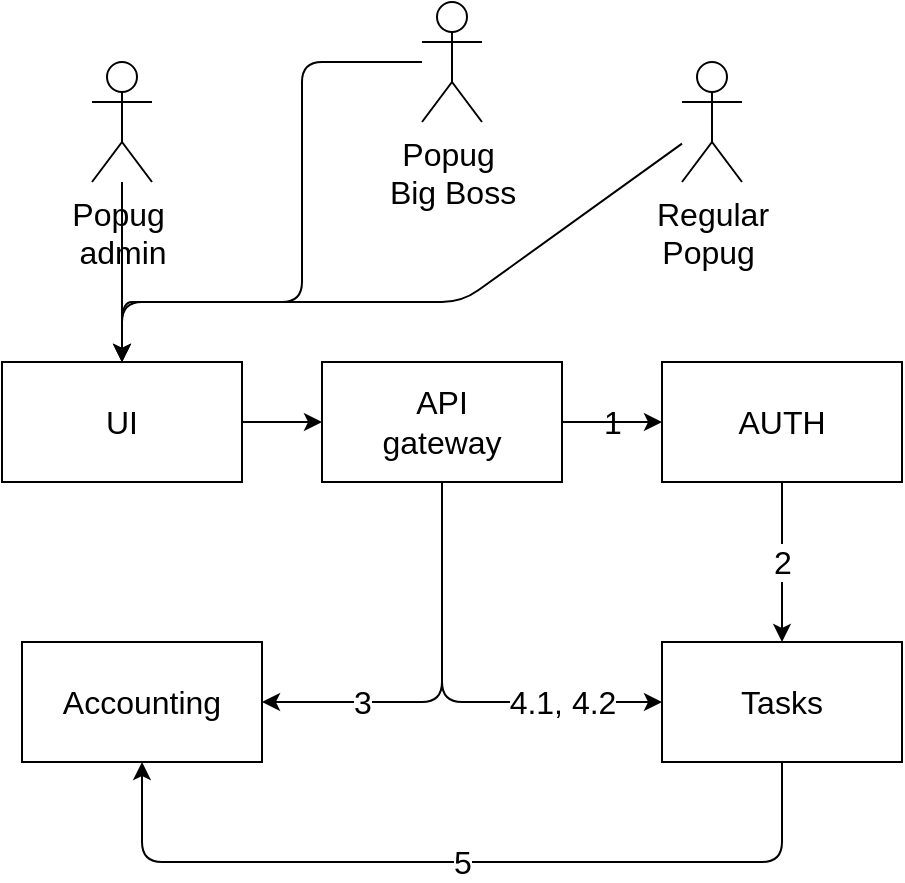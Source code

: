 <mxfile>
    <diagram id="29zq0PwUfpEK9Z0InUbg" name="Страница 1">
        <mxGraphModel dx="459" dy="886" grid="1" gridSize="10" guides="1" tooltips="1" connect="1" arrows="1" fold="1" page="1" pageScale="1" pageWidth="600" pageHeight="300" background="#FFFFFF" math="0" shadow="0">
            <root>
                <mxCell id="0"/>
                <mxCell id="1" parent="0"/>
                <mxCell id="11" style="edgeStyle=none;html=1;entryX=0;entryY=0.5;entryDx=0;entryDy=0;fontSize=16;fillColor=none;fontColor=#000000;labelBackgroundColor=none;strokeColor=#000000;" edge="1" parent="1" source="2" target="3">
                    <mxGeometry relative="1" as="geometry"/>
                </mxCell>
                <mxCell id="2" value="UI" style="rounded=0;whiteSpace=wrap;html=1;fontSize=16;fillColor=none;fontColor=#000000;labelBackgroundColor=none;strokeColor=#000000;" vertex="1" parent="1">
                    <mxGeometry y="20" width="120" height="60" as="geometry"/>
                </mxCell>
                <mxCell id="7" value="3" style="edgeStyle=none;html=1;entryX=1;entryY=0.5;entryDx=0;entryDy=0;fontSize=16;fillColor=none;fontColor=#000000;labelBackgroundColor=#FFFFFF;strokeColor=#000000;" edge="1" parent="1" source="3" target="6">
                    <mxGeometry x="0.5" relative="1" as="geometry">
                        <Array as="points">
                            <mxPoint x="220" y="190"/>
                        </Array>
                        <mxPoint as="offset"/>
                    </mxGeometry>
                </mxCell>
                <mxCell id="8" value="4.1, 4.2" style="edgeStyle=none;html=1;entryX=0;entryY=0.5;entryDx=0;entryDy=0;fontSize=16;fillColor=none;fontColor=#000000;labelBackgroundColor=#FFFFFF;strokeColor=#000000;" edge="1" parent="1" source="3" target="5">
                    <mxGeometry x="0.545" relative="1" as="geometry">
                        <Array as="points">
                            <mxPoint x="220" y="190"/>
                        </Array>
                        <mxPoint as="offset"/>
                    </mxGeometry>
                </mxCell>
                <mxCell id="10" value="1" style="edgeStyle=none;html=1;entryX=0;entryY=0.5;entryDx=0;entryDy=0;fontSize=16;fillColor=none;fontColor=#000000;labelBackgroundColor=none;strokeColor=#000000;" edge="1" parent="1" source="3" target="4">
                    <mxGeometry relative="1" as="geometry"/>
                </mxCell>
                <mxCell id="3" value="API&lt;br&gt;gateway" style="rounded=0;whiteSpace=wrap;html=1;fontSize=16;fillColor=none;fontColor=#000000;labelBackgroundColor=none;strokeColor=#000000;" vertex="1" parent="1">
                    <mxGeometry x="160" y="20" width="120" height="60" as="geometry"/>
                </mxCell>
                <mxCell id="9" value="2" style="edgeStyle=none;html=1;entryX=0.5;entryY=0;entryDx=0;entryDy=0;fontSize=16;fillColor=none;fontColor=#000000;labelBackgroundColor=#FFFFFF;strokeColor=#000000;" edge="1" parent="1" source="4" target="5">
                    <mxGeometry relative="1" as="geometry"/>
                </mxCell>
                <mxCell id="4" value="AUTH" style="rounded=0;whiteSpace=wrap;html=1;fontSize=16;fillColor=none;fontColor=#000000;strokeColor=#000000;" vertex="1" parent="1">
                    <mxGeometry x="330" y="20" width="120" height="60" as="geometry"/>
                </mxCell>
                <mxCell id="5" value="Tasks" style="rounded=0;whiteSpace=wrap;html=1;fontSize=16;fillColor=none;fontColor=#000000;strokeColor=#000000;" vertex="1" parent="1">
                    <mxGeometry x="330" y="160" width="120" height="60" as="geometry"/>
                </mxCell>
                <mxCell id="19" value="5" style="edgeStyle=none;html=1;entryX=0.5;entryY=1;entryDx=0;entryDy=0;fontSize=16;exitX=0.5;exitY=1;exitDx=0;exitDy=0;endArrow=none;endFill=0;startArrow=classic;startFill=1;labelBackgroundColor=#FFFFFF;strokeColor=#000000;fontColor=#000000;" edge="1" parent="1" source="6" target="5">
                    <mxGeometry relative="1" as="geometry">
                        <Array as="points">
                            <mxPoint x="70" y="270"/>
                            <mxPoint x="390" y="270"/>
                        </Array>
                    </mxGeometry>
                </mxCell>
                <mxCell id="6" value="Accounting" style="rounded=0;whiteSpace=wrap;html=1;fontSize=16;fillColor=none;fontColor=#000000;labelBackgroundColor=none;strokeColor=#000000;" vertex="1" parent="1">
                    <mxGeometry x="10" y="160" width="120" height="60" as="geometry"/>
                </mxCell>
                <mxCell id="18" style="edgeStyle=none;html=1;entryX=0.5;entryY=0;entryDx=0;entryDy=0;fontSize=16;strokeColor=#000000;" edge="1" parent="1" source="12" target="2">
                    <mxGeometry relative="1" as="geometry"/>
                </mxCell>
                <mxCell id="12" value="Popug&amp;nbsp;&lt;br&gt;admin" style="shape=umlActor;verticalLabelPosition=bottom;verticalAlign=top;html=1;outlineConnect=0;fontSize=16;strokeColor=#000000;fontColor=#000000;" vertex="1" parent="1">
                    <mxGeometry x="45" y="-130" width="30" height="60" as="geometry"/>
                </mxCell>
                <mxCell id="17" style="edgeStyle=none;html=1;fontSize=16;strokeColor=#000000;" edge="1" parent="1" source="13">
                    <mxGeometry relative="1" as="geometry">
                        <mxPoint x="60" y="20" as="targetPoint"/>
                        <Array as="points">
                            <mxPoint x="150" y="-130"/>
                            <mxPoint x="150" y="-10"/>
                            <mxPoint x="60" y="-10"/>
                        </Array>
                    </mxGeometry>
                </mxCell>
                <mxCell id="13" value="Popug&amp;nbsp;&lt;br&gt;Big Boss" style="shape=umlActor;verticalLabelPosition=bottom;verticalAlign=top;html=1;outlineConnect=0;fontSize=16;strokeColor=#000000;fontColor=#000000;" vertex="1" parent="1">
                    <mxGeometry x="210" y="-160" width="30" height="60" as="geometry"/>
                </mxCell>
                <mxCell id="16" style="edgeStyle=none;html=1;entryX=0.5;entryY=0;entryDx=0;entryDy=0;fontSize=16;strokeColor=#000000;" edge="1" parent="1" source="15" target="2">
                    <mxGeometry relative="1" as="geometry">
                        <Array as="points">
                            <mxPoint x="230" y="-10"/>
                            <mxPoint x="80" y="-10"/>
                            <mxPoint x="60" y="-10"/>
                        </Array>
                    </mxGeometry>
                </mxCell>
                <mxCell id="15" value="Regular&lt;br&gt;Popug&amp;nbsp;" style="shape=umlActor;verticalLabelPosition=bottom;verticalAlign=top;html=1;outlineConnect=0;fontSize=16;strokeColor=#000000;fontColor=#000000;" vertex="1" parent="1">
                    <mxGeometry x="340" y="-130" width="30" height="60" as="geometry"/>
                </mxCell>
            </root>
        </mxGraphModel>
    </diagram>
</mxfile>